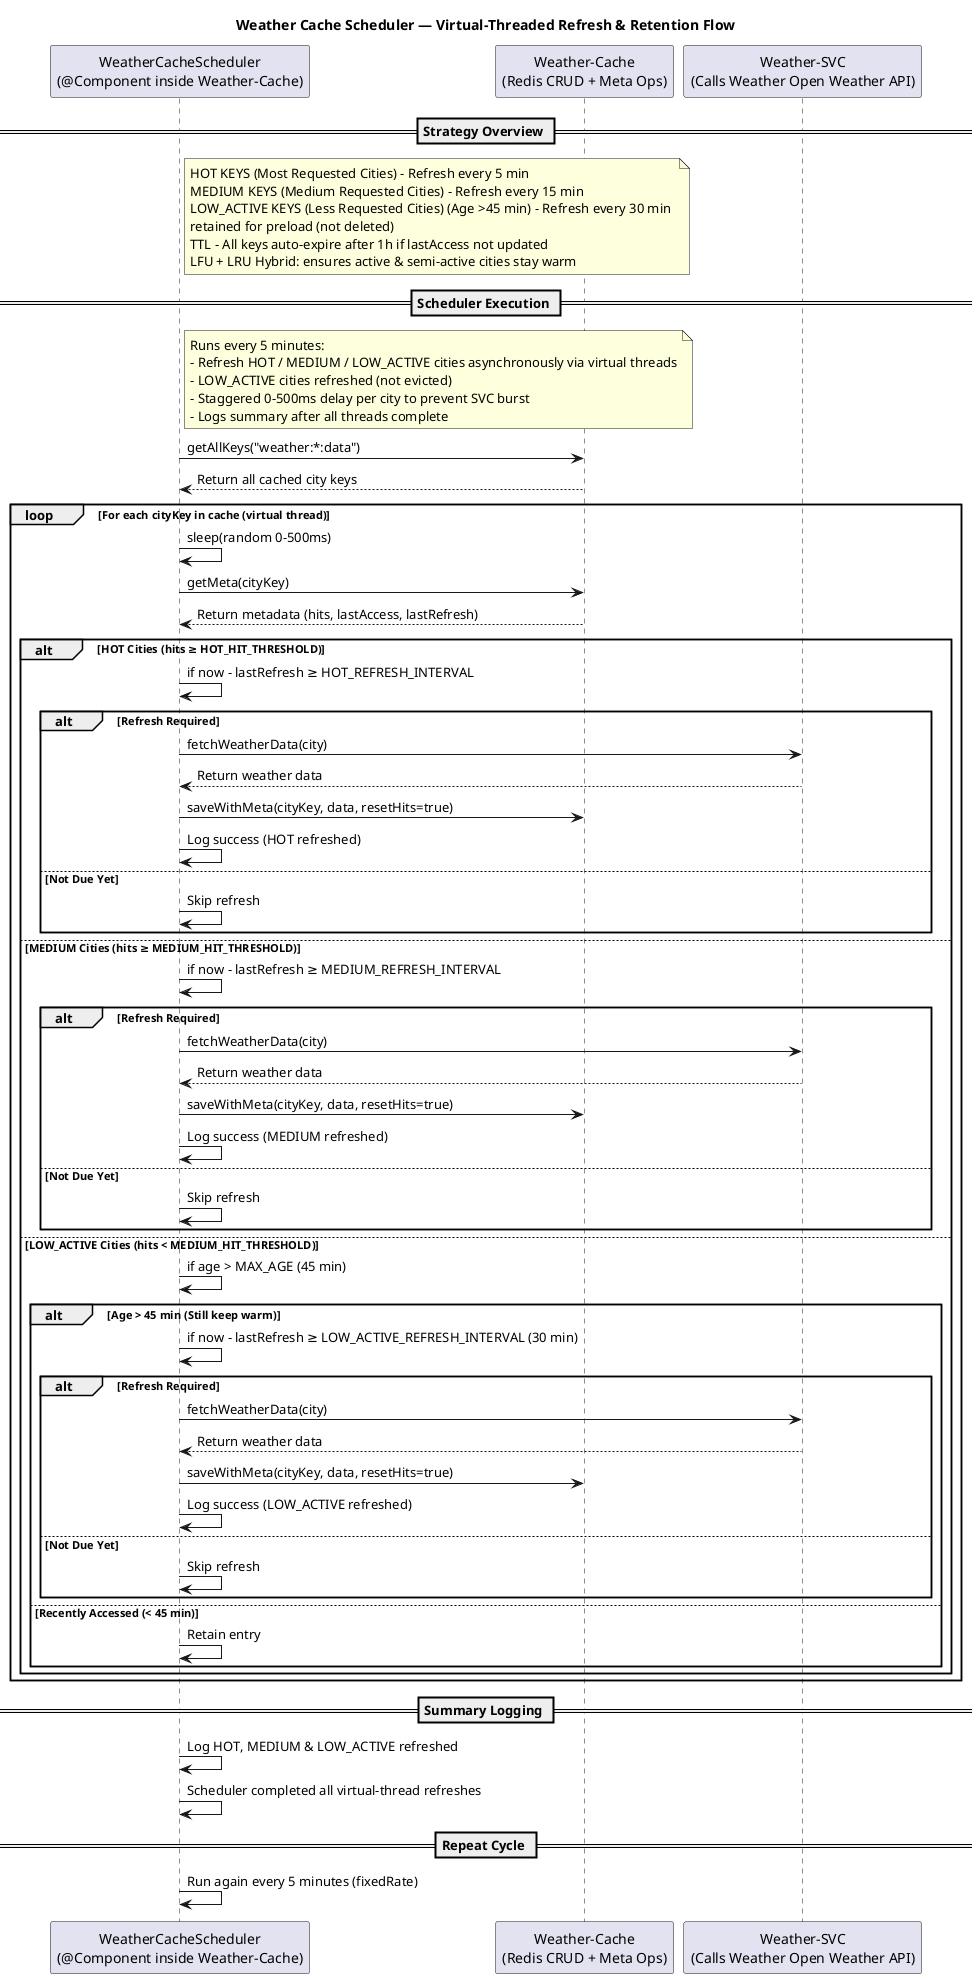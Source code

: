 @startuml
title Weather Cache Scheduler — Virtual-Threaded Refresh & Retention Flow

participant "WeatherCacheScheduler\n(@Component inside Weather-Cache)" as scheduler
participant "Weather-Cache\n(Redis CRUD + Meta Ops)" as redis
participant "Weather-SVC\n(Calls Weather Open Weather API)" as svc

== Strategy Overview ==
note right of scheduler
HOT KEYS (Most Requested Cities) - Refresh every 5 min
MEDIUM KEYS (Medium Requested Cities) - Refresh every 15 min
LOW_ACTIVE KEYS (Less Requested Cities) (Age >45 min) - Refresh every 30 min 
retained for preload (not deleted)
TTL - All keys auto-expire after 1h if lastAccess not updated
LFU + LRU Hybrid: ensures active & semi-active cities stay warm
end note

== Scheduler Execution ==
note right of scheduler
Runs every 5 minutes:
- Refresh HOT / MEDIUM / LOW_ACTIVE cities asynchronously via virtual threads
- LOW_ACTIVE cities refreshed (not evicted)
- Staggered 0–500ms delay per city to prevent SVC burst
- Logs summary after all threads complete
end note

scheduler -> redis: getAllKeys("weather:*:data")
redis --> scheduler: Return all cached city keys

loop For each cityKey in cache (virtual thread)
    scheduler -> scheduler: sleep(random 0–500ms)

    scheduler -> redis: getMeta(cityKey)
    redis --> scheduler: Return metadata (hits, lastAccess, lastRefresh)

    alt HOT Cities (hits ≥ HOT_HIT_THRESHOLD)
        scheduler -> scheduler: if now - lastRefresh ≥ HOT_REFRESH_INTERVAL
        alt Refresh Required
            scheduler -> svc: fetchWeatherData(city)
            svc --> scheduler: Return weather data
            scheduler -> redis: saveWithMeta(cityKey, data, resetHits=true)
            scheduler -> scheduler: Log success (HOT refreshed)
        else Not Due Yet
            scheduler -> scheduler: Skip refresh
        end

    else MEDIUM Cities (hits ≥ MEDIUM_HIT_THRESHOLD)
        scheduler -> scheduler: if now - lastRefresh ≥ MEDIUM_REFRESH_INTERVAL
        alt Refresh Required
            scheduler -> svc: fetchWeatherData(city)
            svc --> scheduler: Return weather data
            scheduler -> redis: saveWithMeta(cityKey, data, resetHits=true)
            scheduler -> scheduler: Log success (MEDIUM refreshed)
        else Not Due Yet
            scheduler -> scheduler: Skip refresh
        end

    else LOW_ACTIVE Cities (hits < MEDIUM_HIT_THRESHOLD)
        scheduler -> scheduler: if age > MAX_AGE (45 min)
        alt Age > 45 min (Still keep warm)
            scheduler -> scheduler: if now - lastRefresh ≥ LOW_ACTIVE_REFRESH_INTERVAL (30 min)
            alt Refresh Required
                scheduler -> svc: fetchWeatherData(city)
                svc --> scheduler: Return weather data
                scheduler -> redis: saveWithMeta(cityKey, data, resetHits=true)
                scheduler -> scheduler: Log success (LOW_ACTIVE refreshed)
            else Not Due Yet
                scheduler -> scheduler: Skip refresh
            end
        else Recently Accessed (< 45 min)
            scheduler -> scheduler: Retain entry
        end
    end
end

== Summary Logging ==
scheduler -> scheduler: Log HOT, MEDIUM & LOW_ACTIVE refreshed
scheduler -> scheduler: Scheduler completed all virtual-thread refreshes

== Repeat Cycle ==
scheduler -> scheduler: Run again every 5 minutes (fixedRate)



@enduml
